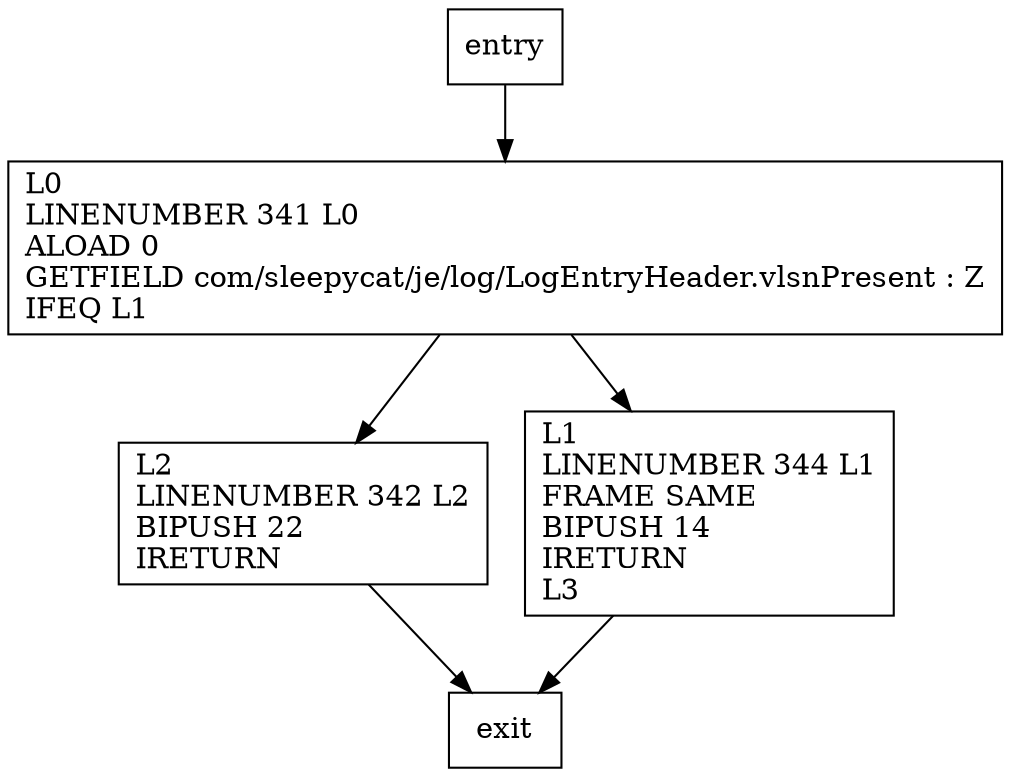 digraph getSize {
node [shape=record];
1820528317 [label="L0\lLINENUMBER 341 L0\lALOAD 0\lGETFIELD com/sleepycat/je/log/LogEntryHeader.vlsnPresent : Z\lIFEQ L1\l"];
1244881783 [label="L2\lLINENUMBER 342 L2\lBIPUSH 22\lIRETURN\l"];
368384503 [label="L1\lLINENUMBER 344 L1\lFRAME SAME\lBIPUSH 14\lIRETURN\lL3\l"];
entry;
exit;
entry -> 1820528317;
1820528317 -> 1244881783;
1820528317 -> 368384503;
1244881783 -> exit;
368384503 -> exit;
}
